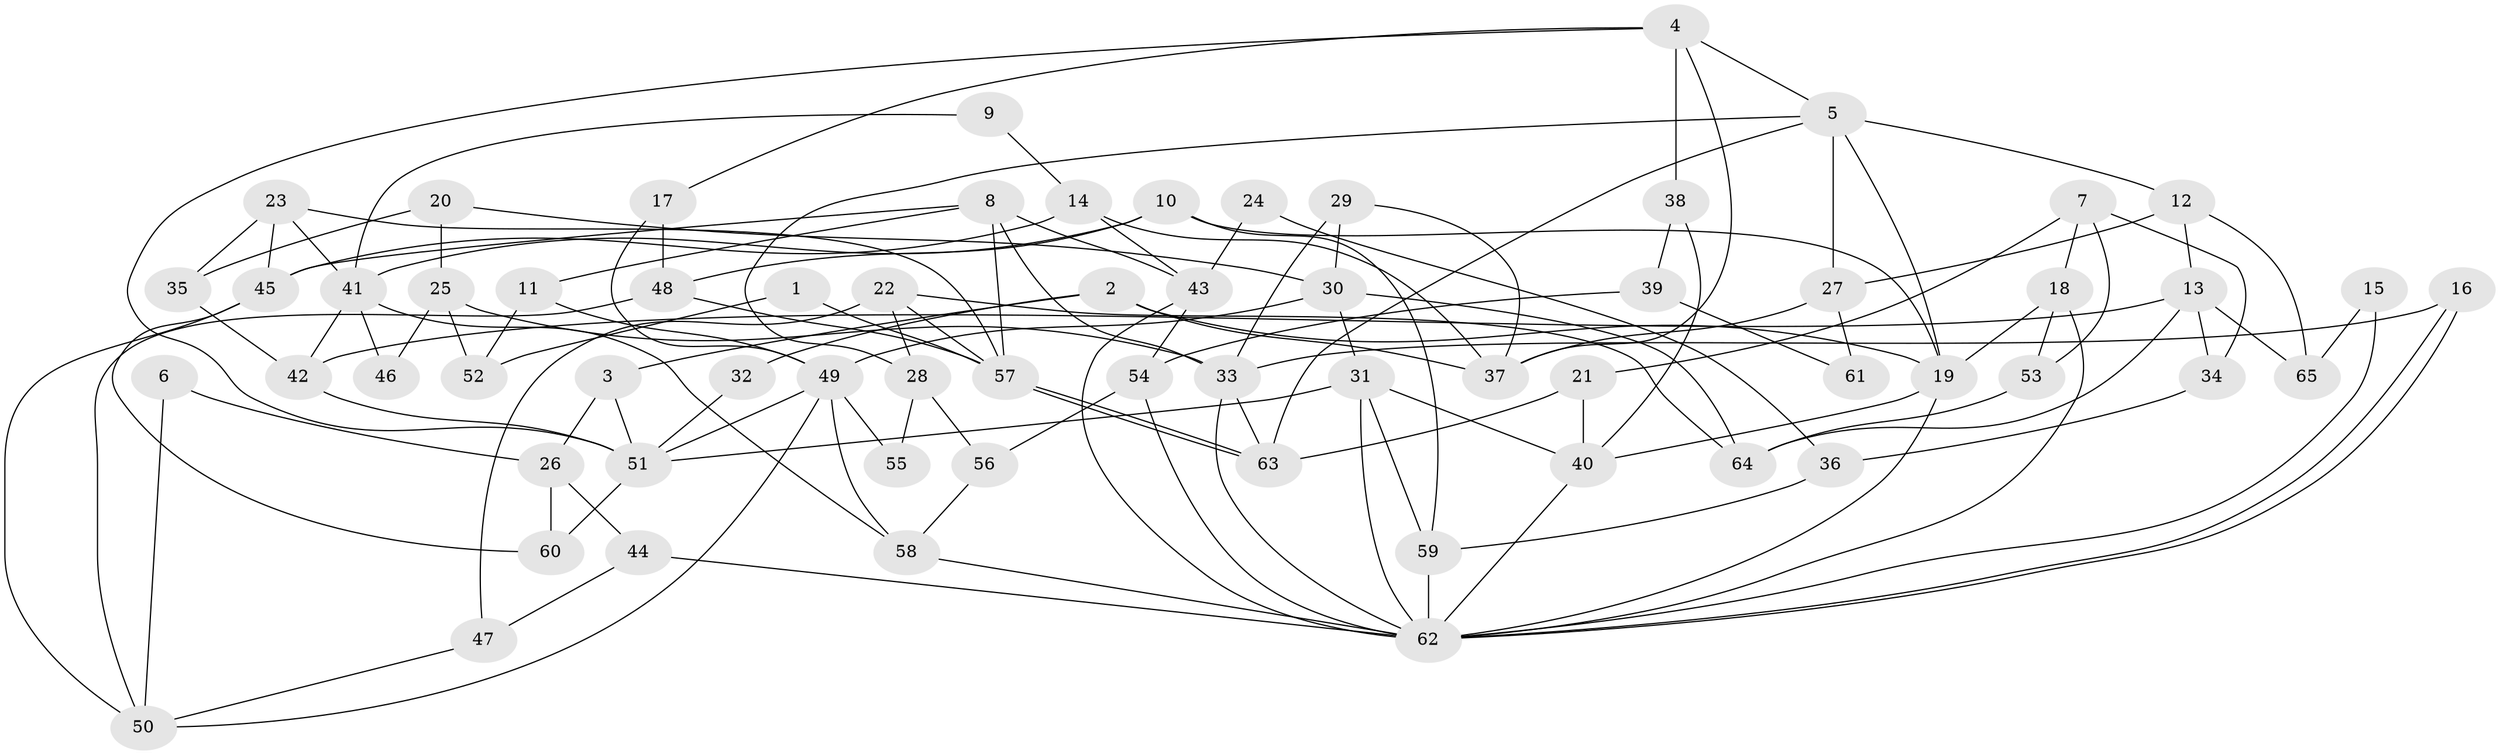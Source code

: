 // Generated by graph-tools (version 1.1) at 2025/02/03/09/25 03:02:13]
// undirected, 65 vertices, 130 edges
graph export_dot {
graph [start="1"]
  node [color=gray90,style=filled];
  1;
  2;
  3;
  4;
  5;
  6;
  7;
  8;
  9;
  10;
  11;
  12;
  13;
  14;
  15;
  16;
  17;
  18;
  19;
  20;
  21;
  22;
  23;
  24;
  25;
  26;
  27;
  28;
  29;
  30;
  31;
  32;
  33;
  34;
  35;
  36;
  37;
  38;
  39;
  40;
  41;
  42;
  43;
  44;
  45;
  46;
  47;
  48;
  49;
  50;
  51;
  52;
  53;
  54;
  55;
  56;
  57;
  58;
  59;
  60;
  61;
  62;
  63;
  64;
  65;
  1 -- 57;
  1 -- 52;
  2 -- 19;
  2 -- 37;
  2 -- 3;
  2 -- 32;
  3 -- 51;
  3 -- 26;
  4 -- 37;
  4 -- 5;
  4 -- 17;
  4 -- 38;
  4 -- 51;
  5 -- 19;
  5 -- 63;
  5 -- 12;
  5 -- 27;
  5 -- 28;
  6 -- 50;
  6 -- 26;
  7 -- 21;
  7 -- 18;
  7 -- 34;
  7 -- 53;
  8 -- 43;
  8 -- 45;
  8 -- 11;
  8 -- 33;
  8 -- 57;
  9 -- 41;
  9 -- 14;
  10 -- 48;
  10 -- 59;
  10 -- 19;
  10 -- 41;
  11 -- 49;
  11 -- 52;
  12 -- 27;
  12 -- 13;
  12 -- 65;
  13 -- 42;
  13 -- 34;
  13 -- 64;
  13 -- 65;
  14 -- 43;
  14 -- 45;
  14 -- 37;
  15 -- 65;
  15 -- 62;
  16 -- 62;
  16 -- 62;
  16 -- 33;
  17 -- 49;
  17 -- 48;
  18 -- 62;
  18 -- 53;
  18 -- 19;
  19 -- 40;
  19 -- 62;
  20 -- 35;
  20 -- 30;
  20 -- 25;
  21 -- 40;
  21 -- 63;
  22 -- 57;
  22 -- 64;
  22 -- 28;
  22 -- 47;
  23 -- 57;
  23 -- 41;
  23 -- 35;
  23 -- 45;
  24 -- 36;
  24 -- 43;
  25 -- 33;
  25 -- 46;
  25 -- 52;
  26 -- 60;
  26 -- 44;
  27 -- 37;
  27 -- 61;
  28 -- 55;
  28 -- 56;
  29 -- 33;
  29 -- 30;
  29 -- 37;
  30 -- 49;
  30 -- 31;
  30 -- 64;
  31 -- 62;
  31 -- 40;
  31 -- 51;
  31 -- 59;
  32 -- 51;
  33 -- 62;
  33 -- 63;
  34 -- 36;
  35 -- 42;
  36 -- 59;
  38 -- 40;
  38 -- 39;
  39 -- 54;
  39 -- 61;
  40 -- 62;
  41 -- 58;
  41 -- 42;
  41 -- 46;
  42 -- 51;
  43 -- 54;
  43 -- 62;
  44 -- 62;
  44 -- 47;
  45 -- 50;
  45 -- 60;
  47 -- 50;
  48 -- 57;
  48 -- 50;
  49 -- 51;
  49 -- 50;
  49 -- 55;
  49 -- 58;
  51 -- 60;
  53 -- 64;
  54 -- 62;
  54 -- 56;
  56 -- 58;
  57 -- 63;
  57 -- 63;
  58 -- 62;
  59 -- 62;
}
